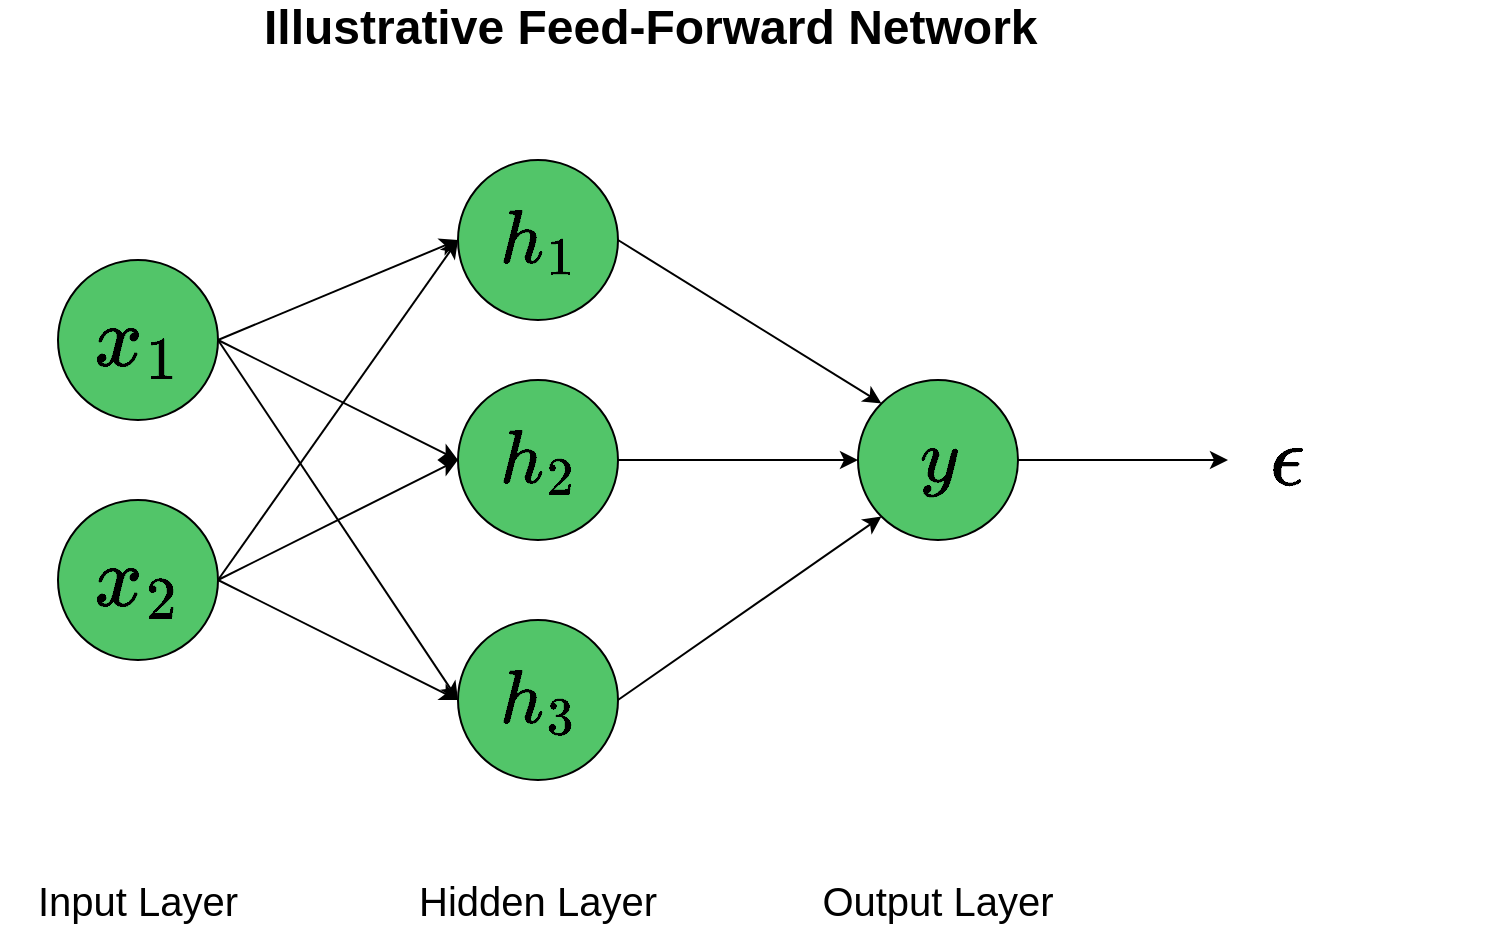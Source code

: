 <mxfile version="12.7.9" type="device"><diagram id="by9TVZMl0634faLAywG2" name="Page-1"><mxGraphModel dx="1375" dy="906" grid="0" gridSize="10" guides="1" tooltips="1" connect="1" arrows="1" fold="1" page="1" pageScale="1" pageWidth="850" pageHeight="1100" math="1" shadow="0"><root><mxCell id="0"/><mxCell id="1" parent="0"/><mxCell id="bC5twTFBoTcRwmyJROQf-1" value="&lt;div&gt;$$x_1$$&lt;/div&gt;" style="ellipse;whiteSpace=wrap;html=1;aspect=fixed;fontSize=36;labelBackgroundColor=#;fillColor=#52C569;" vertex="1" parent="1"><mxGeometry x="120" y="220" width="80" height="80" as="geometry"/></mxCell><mxCell id="bC5twTFBoTcRwmyJROQf-2" value="$$x_2$$" style="ellipse;whiteSpace=wrap;html=1;aspect=fixed;fillColor=#52C569;fontSize=36;" vertex="1" parent="1"><mxGeometry x="120" y="340" width="80" height="80" as="geometry"/></mxCell><mxCell id="bC5twTFBoTcRwmyJROQf-3" value="$$h_1$$" style="ellipse;whiteSpace=wrap;html=1;aspect=fixed;fontSize=32;fillColor=#52C569;" vertex="1" parent="1"><mxGeometry x="320" y="170" width="80" height="80" as="geometry"/></mxCell><mxCell id="bC5twTFBoTcRwmyJROQf-4" value="$$h_2$$" style="ellipse;whiteSpace=wrap;html=1;aspect=fixed;fontSize=32;fillColor=#52C569;" vertex="1" parent="1"><mxGeometry x="320" y="280" width="80" height="80" as="geometry"/></mxCell><mxCell id="bC5twTFBoTcRwmyJROQf-5" value="$$h_3$$" style="ellipse;whiteSpace=wrap;html=1;aspect=fixed;fontSize=32;fillColor=#52C569;" vertex="1" parent="1"><mxGeometry x="320" y="400" width="80" height="80" as="geometry"/></mxCell><mxCell id="bC5twTFBoTcRwmyJROQf-6" value="$$y$$" style="ellipse;whiteSpace=wrap;html=1;aspect=fixed;fontSize=32;fillColor=#52C569;" vertex="1" parent="1"><mxGeometry x="520" y="280" width="80" height="80" as="geometry"/></mxCell><mxCell id="bC5twTFBoTcRwmyJROQf-7" value="" style="endArrow=classic;html=1;exitX=1;exitY=0.5;exitDx=0;exitDy=0;entryX=0;entryY=0.5;entryDx=0;entryDy=0;" edge="1" parent="1" source="bC5twTFBoTcRwmyJROQf-1" target="bC5twTFBoTcRwmyJROQf-3"><mxGeometry width="50" height="50" relative="1" as="geometry"><mxPoint x="400" y="490" as="sourcePoint"/><mxPoint x="450" y="440" as="targetPoint"/></mxGeometry></mxCell><mxCell id="bC5twTFBoTcRwmyJROQf-8" value="" style="endArrow=classic;html=1;entryX=0;entryY=0.5;entryDx=0;entryDy=0;" edge="1" parent="1" target="bC5twTFBoTcRwmyJROQf-4"><mxGeometry width="50" height="50" relative="1" as="geometry"><mxPoint x="200" y="260" as="sourcePoint"/><mxPoint x="450" y="440" as="targetPoint"/></mxGeometry></mxCell><mxCell id="bC5twTFBoTcRwmyJROQf-9" value="" style="endArrow=classic;html=1;exitX=1;exitY=0.5;exitDx=0;exitDy=0;entryX=0;entryY=0.5;entryDx=0;entryDy=0;" edge="1" parent="1" source="bC5twTFBoTcRwmyJROQf-1" target="bC5twTFBoTcRwmyJROQf-5"><mxGeometry width="50" height="50" relative="1" as="geometry"><mxPoint x="400" y="490" as="sourcePoint"/><mxPoint x="450" y="440" as="targetPoint"/></mxGeometry></mxCell><mxCell id="bC5twTFBoTcRwmyJROQf-10" value="" style="endArrow=classic;html=1;exitX=1;exitY=0.5;exitDx=0;exitDy=0;entryX=0;entryY=0.5;entryDx=0;entryDy=0;" edge="1" parent="1" source="bC5twTFBoTcRwmyJROQf-2" target="bC5twTFBoTcRwmyJROQf-3"><mxGeometry width="50" height="50" relative="1" as="geometry"><mxPoint x="170" y="530" as="sourcePoint"/><mxPoint x="220" y="480" as="targetPoint"/></mxGeometry></mxCell><mxCell id="bC5twTFBoTcRwmyJROQf-11" value="" style="endArrow=classic;html=1;exitX=1;exitY=0.5;exitDx=0;exitDy=0;entryX=0;entryY=0.5;entryDx=0;entryDy=0;" edge="1" parent="1" source="bC5twTFBoTcRwmyJROQf-2" target="bC5twTFBoTcRwmyJROQf-4"><mxGeometry width="50" height="50" relative="1" as="geometry"><mxPoint x="180" y="540" as="sourcePoint"/><mxPoint x="230" y="490" as="targetPoint"/></mxGeometry></mxCell><mxCell id="bC5twTFBoTcRwmyJROQf-12" value="" style="endArrow=classic;html=1;exitX=1;exitY=0.5;exitDx=0;exitDy=0;entryX=0;entryY=0.5;entryDx=0;entryDy=0;" edge="1" parent="1" source="bC5twTFBoTcRwmyJROQf-2" target="bC5twTFBoTcRwmyJROQf-5"><mxGeometry width="50" height="50" relative="1" as="geometry"><mxPoint x="70" y="570" as="sourcePoint"/><mxPoint x="120" y="520" as="targetPoint"/></mxGeometry></mxCell><mxCell id="bC5twTFBoTcRwmyJROQf-13" value="" style="endArrow=classic;html=1;exitX=1;exitY=0.5;exitDx=0;exitDy=0;entryX=0;entryY=0;entryDx=0;entryDy=0;" edge="1" parent="1" source="bC5twTFBoTcRwmyJROQf-3" target="bC5twTFBoTcRwmyJROQf-6"><mxGeometry width="50" height="50" relative="1" as="geometry"><mxPoint x="460" y="200" as="sourcePoint"/><mxPoint x="510" y="150" as="targetPoint"/></mxGeometry></mxCell><mxCell id="bC5twTFBoTcRwmyJROQf-14" value="" style="endArrow=classic;html=1;exitX=1;exitY=0.5;exitDx=0;exitDy=0;entryX=0;entryY=0.5;entryDx=0;entryDy=0;" edge="1" parent="1" source="bC5twTFBoTcRwmyJROQf-4" target="bC5twTFBoTcRwmyJROQf-6"><mxGeometry width="50" height="50" relative="1" as="geometry"><mxPoint x="460" y="360" as="sourcePoint"/><mxPoint x="510" y="310" as="targetPoint"/></mxGeometry></mxCell><mxCell id="bC5twTFBoTcRwmyJROQf-15" value="" style="endArrow=classic;html=1;exitX=1;exitY=0.5;exitDx=0;exitDy=0;entryX=0;entryY=1;entryDx=0;entryDy=0;" edge="1" parent="1" source="bC5twTFBoTcRwmyJROQf-5" target="bC5twTFBoTcRwmyJROQf-6"><mxGeometry width="50" height="50" relative="1" as="geometry"><mxPoint x="470" y="520" as="sourcePoint"/><mxPoint x="520" y="470" as="targetPoint"/></mxGeometry></mxCell><mxCell id="bC5twTFBoTcRwmyJROQf-16" value="Input Layer" style="text;html=1;strokeColor=none;fillColor=none;align=center;verticalAlign=middle;whiteSpace=wrap;rounded=0;labelBackgroundColor=#;fontSize=20;" vertex="1" parent="1"><mxGeometry x="94" y="530" width="132" height="20" as="geometry"/></mxCell><mxCell id="bC5twTFBoTcRwmyJROQf-17" value="Hidden Layer" style="text;html=1;strokeColor=none;fillColor=none;align=center;verticalAlign=middle;whiteSpace=wrap;rounded=0;labelBackgroundColor=#;fontSize=20;" vertex="1" parent="1"><mxGeometry x="285" y="530" width="150" height="20" as="geometry"/></mxCell><mxCell id="bC5twTFBoTcRwmyJROQf-18" value="Output Layer" style="text;html=1;strokeColor=none;fillColor=none;align=center;verticalAlign=middle;whiteSpace=wrap;rounded=0;labelBackgroundColor=#;fontSize=20;" vertex="1" parent="1"><mxGeometry x="485" y="530" width="150" height="20" as="geometry"/></mxCell><mxCell id="bC5twTFBoTcRwmyJROQf-19" value="" style="endArrow=classic;html=1;fontSize=24;exitX=1;exitY=0.5;exitDx=0;exitDy=0;" edge="1" parent="1" source="bC5twTFBoTcRwmyJROQf-6"><mxGeometry width="50" height="50" relative="1" as="geometry"><mxPoint x="262" y="395" as="sourcePoint"/><mxPoint x="705" y="320" as="targetPoint"/></mxGeometry></mxCell><mxCell id="bC5twTFBoTcRwmyJROQf-20" value="$$\epsilon$$" style="text;html=1;strokeColor=none;fillColor=none;align=center;verticalAlign=middle;whiteSpace=wrap;rounded=0;labelBackgroundColor=#;fontSize=36;" vertex="1" parent="1"><mxGeometry x="715" y="310" width="40" height="20" as="geometry"/></mxCell><mxCell id="bC5twTFBoTcRwmyJROQf-21" value="Illustrative Feed-Forward Network" style="text;html=1;strokeColor=none;fillColor=none;spacing=5;spacingTop=-20;whiteSpace=wrap;overflow=hidden;rounded=0;labelBackgroundColor=none;fontSize=24;fontStyle=1" vertex="1" parent="1"><mxGeometry x="218" y="100" width="413.5" height="22" as="geometry"/></mxCell></root></mxGraphModel></diagram></mxfile>